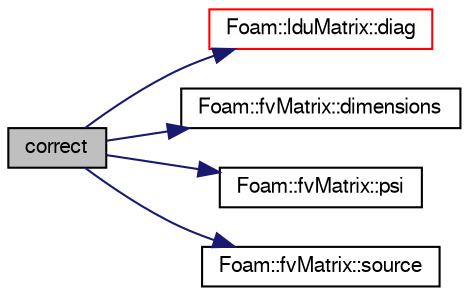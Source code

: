 digraph "correct"
{
  bgcolor="transparent";
  edge [fontname="FreeSans",fontsize="10",labelfontname="FreeSans",labelfontsize="10"];
  node [fontname="FreeSans",fontsize="10",shape=record];
  rankdir="LR";
  Node32 [label="correct",height=0.2,width=0.4,color="black", fillcolor="grey75", style="filled", fontcolor="black"];
  Node32 -> Node33 [color="midnightblue",fontsize="10",style="solid",fontname="FreeSans"];
  Node33 [label="Foam::lduMatrix::diag",height=0.2,width=0.4,color="red",URL="$a26882.html#a9140aaa9630c2cba2fe28369a649f2f0"];
  Node32 -> Node36 [color="midnightblue",fontsize="10",style="solid",fontname="FreeSans"];
  Node36 [label="Foam::fvMatrix::dimensions",height=0.2,width=0.4,color="black",URL="$a22358.html#ae432f961c8f2aeef6aa64fbbed5e70ea"];
  Node32 -> Node37 [color="midnightblue",fontsize="10",style="solid",fontname="FreeSans"];
  Node37 [label="Foam::fvMatrix::psi",height=0.2,width=0.4,color="black",URL="$a22358.html#a746a21ead7ed7561097637595338028c"];
  Node32 -> Node38 [color="midnightblue",fontsize="10",style="solid",fontname="FreeSans"];
  Node38 [label="Foam::fvMatrix::source",height=0.2,width=0.4,color="black",URL="$a22358.html#a4c49d61a0e11bbdadf6646dbe3740560"];
}
